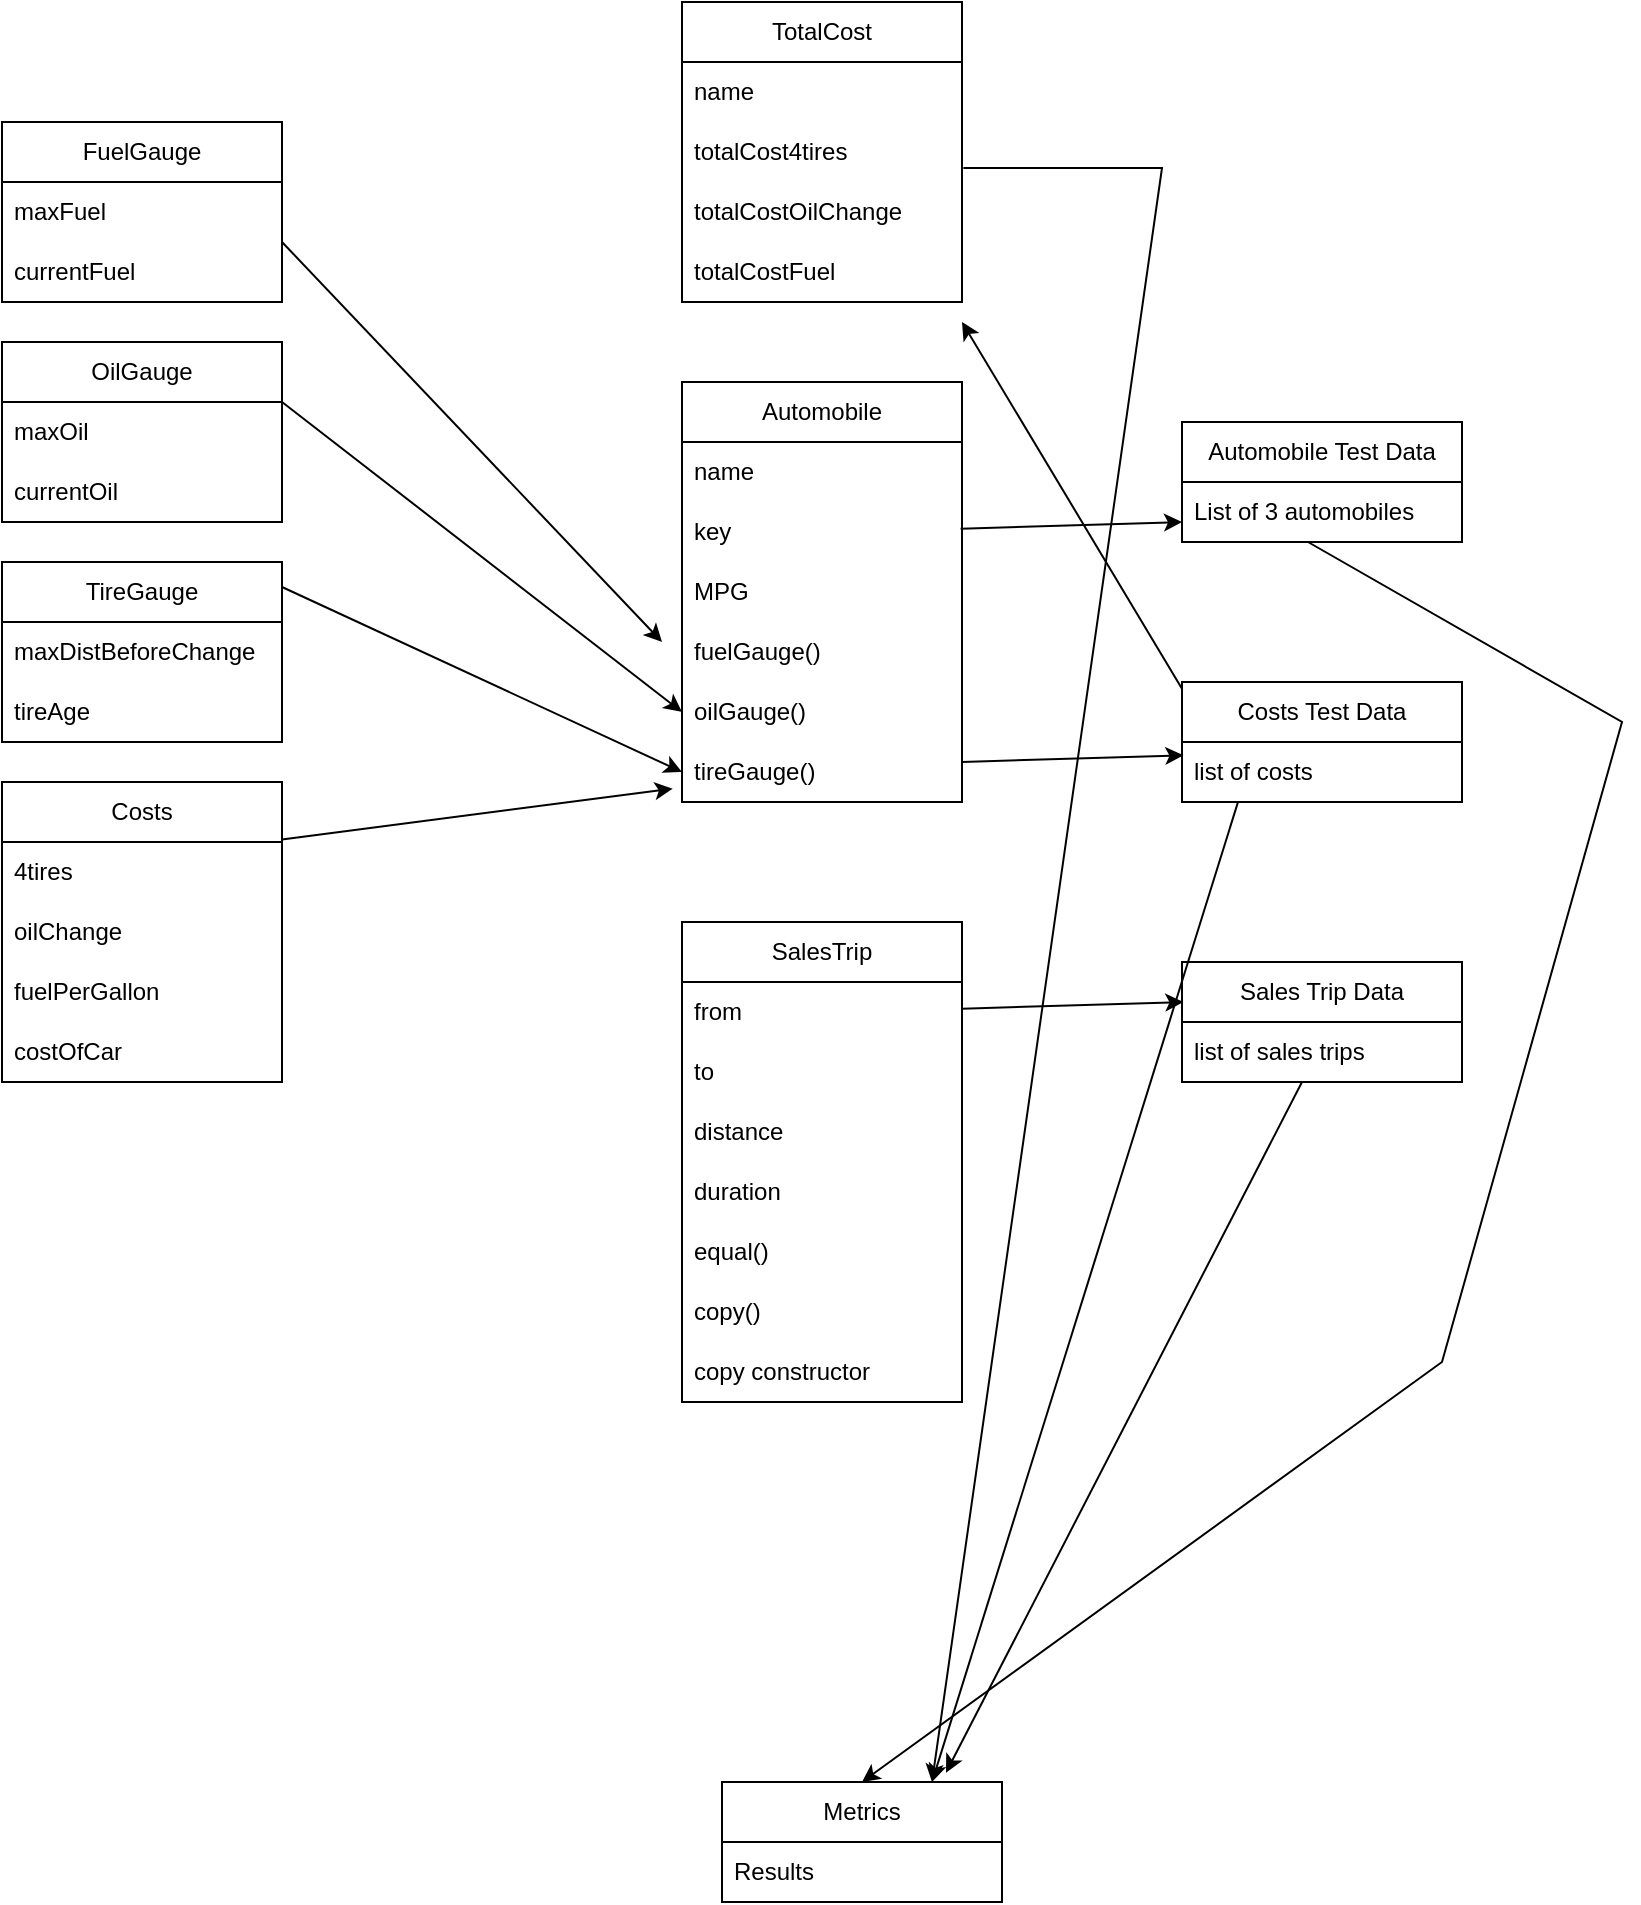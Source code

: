 <mxfile version="20.6.0" type="device"><diagram id="SNtLa17Cv2sFj6HSd0B5" name="Page-1"><mxGraphModel dx="2302" dy="2254" grid="1" gridSize="10" guides="1" tooltips="1" connect="1" arrows="1" fold="1" page="1" pageScale="1" pageWidth="850" pageHeight="1100" math="0" shadow="0"><root><mxCell id="0"/><mxCell id="1" parent="0"/><mxCell id="3JFwI7I0hGi6IiyvmcyA-1" value="FuelGauge" style="swimlane;fontStyle=0;childLayout=stackLayout;horizontal=1;startSize=30;horizontalStack=0;resizeParent=1;resizeParentMax=0;resizeLast=0;collapsible=1;marginBottom=0;whiteSpace=wrap;html=1;" vertex="1" parent="1"><mxGeometry x="30" y="30" width="140" height="90" as="geometry"/></mxCell><mxCell id="3JFwI7I0hGi6IiyvmcyA-2" value="maxFuel" style="text;strokeColor=none;fillColor=none;align=left;verticalAlign=middle;spacingLeft=4;spacingRight=4;overflow=hidden;points=[[0,0.5],[1,0.5]];portConstraint=eastwest;rotatable=0;whiteSpace=wrap;html=1;" vertex="1" parent="3JFwI7I0hGi6IiyvmcyA-1"><mxGeometry y="30" width="140" height="30" as="geometry"/></mxCell><mxCell id="3JFwI7I0hGi6IiyvmcyA-3" value="currentFuel" style="text;strokeColor=none;fillColor=none;align=left;verticalAlign=middle;spacingLeft=4;spacingRight=4;overflow=hidden;points=[[0,0.5],[1,0.5]];portConstraint=eastwest;rotatable=0;whiteSpace=wrap;html=1;" vertex="1" parent="3JFwI7I0hGi6IiyvmcyA-1"><mxGeometry y="60" width="140" height="30" as="geometry"/></mxCell><mxCell id="3JFwI7I0hGi6IiyvmcyA-5" value="OilGauge" style="swimlane;fontStyle=0;childLayout=stackLayout;horizontal=1;startSize=30;horizontalStack=0;resizeParent=1;resizeParentMax=0;resizeLast=0;collapsible=1;marginBottom=0;whiteSpace=wrap;html=1;" vertex="1" parent="1"><mxGeometry x="30" y="140" width="140" height="90" as="geometry"/></mxCell><mxCell id="3JFwI7I0hGi6IiyvmcyA-6" value="maxOil&lt;span style=&quot;white-space: pre;&quot;&gt;&#9;&lt;/span&gt;" style="text;strokeColor=none;fillColor=none;align=left;verticalAlign=middle;spacingLeft=4;spacingRight=4;overflow=hidden;points=[[0,0.5],[1,0.5]];portConstraint=eastwest;rotatable=0;whiteSpace=wrap;html=1;" vertex="1" parent="3JFwI7I0hGi6IiyvmcyA-5"><mxGeometry y="30" width="140" height="30" as="geometry"/></mxCell><mxCell id="3JFwI7I0hGi6IiyvmcyA-7" value="currentOil" style="text;strokeColor=none;fillColor=none;align=left;verticalAlign=middle;spacingLeft=4;spacingRight=4;overflow=hidden;points=[[0,0.5],[1,0.5]];portConstraint=eastwest;rotatable=0;whiteSpace=wrap;html=1;" vertex="1" parent="3JFwI7I0hGi6IiyvmcyA-5"><mxGeometry y="60" width="140" height="30" as="geometry"/></mxCell><mxCell id="3JFwI7I0hGi6IiyvmcyA-9" value="TireGauge" style="swimlane;fontStyle=0;childLayout=stackLayout;horizontal=1;startSize=30;horizontalStack=0;resizeParent=1;resizeParentMax=0;resizeLast=0;collapsible=1;marginBottom=0;whiteSpace=wrap;html=1;" vertex="1" parent="1"><mxGeometry x="30" y="250" width="140" height="90" as="geometry"/></mxCell><mxCell id="3JFwI7I0hGi6IiyvmcyA-10" value="maxDistBeforeChange" style="text;strokeColor=none;fillColor=none;align=left;verticalAlign=middle;spacingLeft=4;spacingRight=4;overflow=hidden;points=[[0,0.5],[1,0.5]];portConstraint=eastwest;rotatable=0;whiteSpace=wrap;html=1;" vertex="1" parent="3JFwI7I0hGi6IiyvmcyA-9"><mxGeometry y="30" width="140" height="30" as="geometry"/></mxCell><mxCell id="3JFwI7I0hGi6IiyvmcyA-12" value="tireAge" style="text;strokeColor=none;fillColor=none;align=left;verticalAlign=middle;spacingLeft=4;spacingRight=4;overflow=hidden;points=[[0,0.5],[1,0.5]];portConstraint=eastwest;rotatable=0;whiteSpace=wrap;html=1;" vertex="1" parent="3JFwI7I0hGi6IiyvmcyA-9"><mxGeometry y="60" width="140" height="30" as="geometry"/></mxCell><mxCell id="3JFwI7I0hGi6IiyvmcyA-13" value="Costs" style="swimlane;fontStyle=0;childLayout=stackLayout;horizontal=1;startSize=30;horizontalStack=0;resizeParent=1;resizeParentMax=0;resizeLast=0;collapsible=1;marginBottom=0;whiteSpace=wrap;html=1;" vertex="1" parent="1"><mxGeometry x="30" y="360" width="140" height="150" as="geometry"><mxRectangle x="30" y="480" width="70" height="30" as="alternateBounds"/></mxGeometry></mxCell><mxCell id="3JFwI7I0hGi6IiyvmcyA-14" value="4tires" style="text;strokeColor=none;fillColor=none;align=left;verticalAlign=middle;spacingLeft=4;spacingRight=4;overflow=hidden;points=[[0,0.5],[1,0.5]];portConstraint=eastwest;rotatable=0;whiteSpace=wrap;html=1;" vertex="1" parent="3JFwI7I0hGi6IiyvmcyA-13"><mxGeometry y="30" width="140" height="30" as="geometry"/></mxCell><mxCell id="3JFwI7I0hGi6IiyvmcyA-15" value="oilChange" style="text;strokeColor=none;fillColor=none;align=left;verticalAlign=middle;spacingLeft=4;spacingRight=4;overflow=hidden;points=[[0,0.5],[1,0.5]];portConstraint=eastwest;rotatable=0;whiteSpace=wrap;html=1;" vertex="1" parent="3JFwI7I0hGi6IiyvmcyA-13"><mxGeometry y="60" width="140" height="30" as="geometry"/></mxCell><mxCell id="3JFwI7I0hGi6IiyvmcyA-16" value="fuelPerGallon&lt;span style=&quot;white-space: pre;&quot;&gt;&#9;&lt;/span&gt;" style="text;strokeColor=none;fillColor=none;align=left;verticalAlign=middle;spacingLeft=4;spacingRight=4;overflow=hidden;points=[[0,0.5],[1,0.5]];portConstraint=eastwest;rotatable=0;whiteSpace=wrap;html=1;" vertex="1" parent="3JFwI7I0hGi6IiyvmcyA-13"><mxGeometry y="90" width="140" height="30" as="geometry"/></mxCell><mxCell id="3JFwI7I0hGi6IiyvmcyA-36" value="costOfCar&lt;br&gt;" style="text;strokeColor=none;fillColor=none;align=left;verticalAlign=middle;spacingLeft=4;spacingRight=4;overflow=hidden;points=[[0,0.5],[1,0.5]];portConstraint=eastwest;rotatable=0;whiteSpace=wrap;html=1;" vertex="1" parent="3JFwI7I0hGi6IiyvmcyA-13"><mxGeometry y="120" width="140" height="30" as="geometry"/></mxCell><mxCell id="3JFwI7I0hGi6IiyvmcyA-17" value="TotalCost" style="swimlane;fontStyle=0;childLayout=stackLayout;horizontal=1;startSize=30;horizontalStack=0;resizeParent=1;resizeParentMax=0;resizeLast=0;collapsible=1;marginBottom=0;whiteSpace=wrap;html=1;" vertex="1" parent="1"><mxGeometry x="370" y="-30" width="140" height="150" as="geometry"/></mxCell><mxCell id="3JFwI7I0hGi6IiyvmcyA-18" value="name" style="text;strokeColor=none;fillColor=none;align=left;verticalAlign=middle;spacingLeft=4;spacingRight=4;overflow=hidden;points=[[0,0.5],[1,0.5]];portConstraint=eastwest;rotatable=0;whiteSpace=wrap;html=1;" vertex="1" parent="3JFwI7I0hGi6IiyvmcyA-17"><mxGeometry y="30" width="140" height="30" as="geometry"/></mxCell><mxCell id="3JFwI7I0hGi6IiyvmcyA-19" value="totalCost4tires" style="text;strokeColor=none;fillColor=none;align=left;verticalAlign=middle;spacingLeft=4;spacingRight=4;overflow=hidden;points=[[0,0.5],[1,0.5]];portConstraint=eastwest;rotatable=0;whiteSpace=wrap;html=1;" vertex="1" parent="3JFwI7I0hGi6IiyvmcyA-17"><mxGeometry y="60" width="140" height="30" as="geometry"/></mxCell><mxCell id="3JFwI7I0hGi6IiyvmcyA-20" value="totalCostOilChange" style="text;strokeColor=none;fillColor=none;align=left;verticalAlign=middle;spacingLeft=4;spacingRight=4;overflow=hidden;points=[[0,0.5],[1,0.5]];portConstraint=eastwest;rotatable=0;whiteSpace=wrap;html=1;" vertex="1" parent="3JFwI7I0hGi6IiyvmcyA-17"><mxGeometry y="90" width="140" height="30" as="geometry"/></mxCell><mxCell id="3JFwI7I0hGi6IiyvmcyA-37" value="totalCostFuel" style="text;strokeColor=none;fillColor=none;align=left;verticalAlign=middle;spacingLeft=4;spacingRight=4;overflow=hidden;points=[[0,0.5],[1,0.5]];portConstraint=eastwest;rotatable=0;whiteSpace=wrap;html=1;" vertex="1" parent="3JFwI7I0hGi6IiyvmcyA-17"><mxGeometry y="120" width="140" height="30" as="geometry"/></mxCell><mxCell id="3JFwI7I0hGi6IiyvmcyA-21" value="Automobile" style="swimlane;fontStyle=0;childLayout=stackLayout;horizontal=1;startSize=30;horizontalStack=0;resizeParent=1;resizeParentMax=0;resizeLast=0;collapsible=1;marginBottom=0;whiteSpace=wrap;html=1;" vertex="1" parent="1"><mxGeometry x="370" y="160" width="140" height="210" as="geometry"/></mxCell><mxCell id="3JFwI7I0hGi6IiyvmcyA-22" value="name" style="text;strokeColor=none;fillColor=none;align=left;verticalAlign=middle;spacingLeft=4;spacingRight=4;overflow=hidden;points=[[0,0.5],[1,0.5]];portConstraint=eastwest;rotatable=0;whiteSpace=wrap;html=1;" vertex="1" parent="3JFwI7I0hGi6IiyvmcyA-21"><mxGeometry y="30" width="140" height="30" as="geometry"/></mxCell><mxCell id="3JFwI7I0hGi6IiyvmcyA-23" value="key" style="text;strokeColor=none;fillColor=none;align=left;verticalAlign=middle;spacingLeft=4;spacingRight=4;overflow=hidden;points=[[0,0.5],[1,0.5]];portConstraint=eastwest;rotatable=0;whiteSpace=wrap;html=1;" vertex="1" parent="3JFwI7I0hGi6IiyvmcyA-21"><mxGeometry y="60" width="140" height="30" as="geometry"/></mxCell><mxCell id="3JFwI7I0hGi6IiyvmcyA-24" value="MPG" style="text;strokeColor=none;fillColor=none;align=left;verticalAlign=middle;spacingLeft=4;spacingRight=4;overflow=hidden;points=[[0,0.5],[1,0.5]];portConstraint=eastwest;rotatable=0;whiteSpace=wrap;html=1;" vertex="1" parent="3JFwI7I0hGi6IiyvmcyA-21"><mxGeometry y="90" width="140" height="30" as="geometry"/></mxCell><mxCell id="3JFwI7I0hGi6IiyvmcyA-38" value="fuelGauge()" style="text;strokeColor=none;fillColor=none;align=left;verticalAlign=middle;spacingLeft=4;spacingRight=4;overflow=hidden;points=[[0,0.5],[1,0.5]];portConstraint=eastwest;rotatable=0;whiteSpace=wrap;html=1;" vertex="1" parent="3JFwI7I0hGi6IiyvmcyA-21"><mxGeometry y="120" width="140" height="30" as="geometry"/></mxCell><mxCell id="3JFwI7I0hGi6IiyvmcyA-39" value="oilGauge()" style="text;strokeColor=none;fillColor=none;align=left;verticalAlign=middle;spacingLeft=4;spacingRight=4;overflow=hidden;points=[[0,0.5],[1,0.5]];portConstraint=eastwest;rotatable=0;whiteSpace=wrap;html=1;" vertex="1" parent="3JFwI7I0hGi6IiyvmcyA-21"><mxGeometry y="150" width="140" height="30" as="geometry"/></mxCell><mxCell id="3JFwI7I0hGi6IiyvmcyA-40" value="tireGauge()" style="text;strokeColor=none;fillColor=none;align=left;verticalAlign=middle;spacingLeft=4;spacingRight=4;overflow=hidden;points=[[0,0.5],[1,0.5]];portConstraint=eastwest;rotatable=0;whiteSpace=wrap;html=1;" vertex="1" parent="3JFwI7I0hGi6IiyvmcyA-21"><mxGeometry y="180" width="140" height="30" as="geometry"/></mxCell><mxCell id="3JFwI7I0hGi6IiyvmcyA-25" value="SalesTrip" style="swimlane;fontStyle=0;childLayout=stackLayout;horizontal=1;startSize=30;horizontalStack=0;resizeParent=1;resizeParentMax=0;resizeLast=0;collapsible=1;marginBottom=0;whiteSpace=wrap;html=1;" vertex="1" parent="1"><mxGeometry x="370" y="430" width="140" height="240" as="geometry"/></mxCell><mxCell id="3JFwI7I0hGi6IiyvmcyA-26" value="from" style="text;strokeColor=none;fillColor=none;align=left;verticalAlign=middle;spacingLeft=4;spacingRight=4;overflow=hidden;points=[[0,0.5],[1,0.5]];portConstraint=eastwest;rotatable=0;whiteSpace=wrap;html=1;" vertex="1" parent="3JFwI7I0hGi6IiyvmcyA-25"><mxGeometry y="30" width="140" height="30" as="geometry"/></mxCell><mxCell id="3JFwI7I0hGi6IiyvmcyA-27" value="to" style="text;strokeColor=none;fillColor=none;align=left;verticalAlign=middle;spacingLeft=4;spacingRight=4;overflow=hidden;points=[[0,0.5],[1,0.5]];portConstraint=eastwest;rotatable=0;whiteSpace=wrap;html=1;" vertex="1" parent="3JFwI7I0hGi6IiyvmcyA-25"><mxGeometry y="60" width="140" height="30" as="geometry"/></mxCell><mxCell id="3JFwI7I0hGi6IiyvmcyA-28" value="distance" style="text;strokeColor=none;fillColor=none;align=left;verticalAlign=middle;spacingLeft=4;spacingRight=4;overflow=hidden;points=[[0,0.5],[1,0.5]];portConstraint=eastwest;rotatable=0;whiteSpace=wrap;html=1;" vertex="1" parent="3JFwI7I0hGi6IiyvmcyA-25"><mxGeometry y="90" width="140" height="30" as="geometry"/></mxCell><mxCell id="3JFwI7I0hGi6IiyvmcyA-41" value="duration" style="text;strokeColor=none;fillColor=none;align=left;verticalAlign=middle;spacingLeft=4;spacingRight=4;overflow=hidden;points=[[0,0.5],[1,0.5]];portConstraint=eastwest;rotatable=0;whiteSpace=wrap;html=1;" vertex="1" parent="3JFwI7I0hGi6IiyvmcyA-25"><mxGeometry y="120" width="140" height="30" as="geometry"/></mxCell><mxCell id="3JFwI7I0hGi6IiyvmcyA-42" value="equal()" style="text;strokeColor=none;fillColor=none;align=left;verticalAlign=middle;spacingLeft=4;spacingRight=4;overflow=hidden;points=[[0,0.5],[1,0.5]];portConstraint=eastwest;rotatable=0;whiteSpace=wrap;html=1;" vertex="1" parent="3JFwI7I0hGi6IiyvmcyA-25"><mxGeometry y="150" width="140" height="30" as="geometry"/></mxCell><mxCell id="3JFwI7I0hGi6IiyvmcyA-43" value="copy()" style="text;strokeColor=none;fillColor=none;align=left;verticalAlign=middle;spacingLeft=4;spacingRight=4;overflow=hidden;points=[[0,0.5],[1,0.5]];portConstraint=eastwest;rotatable=0;whiteSpace=wrap;html=1;" vertex="1" parent="3JFwI7I0hGi6IiyvmcyA-25"><mxGeometry y="180" width="140" height="30" as="geometry"/></mxCell><mxCell id="3JFwI7I0hGi6IiyvmcyA-44" value="copy constructor" style="text;strokeColor=none;fillColor=none;align=left;verticalAlign=middle;spacingLeft=4;spacingRight=4;overflow=hidden;points=[[0,0.5],[1,0.5]];portConstraint=eastwest;rotatable=0;whiteSpace=wrap;html=1;" vertex="1" parent="3JFwI7I0hGi6IiyvmcyA-25"><mxGeometry y="210" width="140" height="30" as="geometry"/></mxCell><mxCell id="3JFwI7I0hGi6IiyvmcyA-45" value="Automobile Test Data" style="swimlane;fontStyle=0;childLayout=stackLayout;horizontal=1;startSize=30;horizontalStack=0;resizeParent=1;resizeParentMax=0;resizeLast=0;collapsible=1;marginBottom=0;whiteSpace=wrap;html=1;" vertex="1" parent="1"><mxGeometry x="620" y="180" width="140" height="60" as="geometry"/></mxCell><mxCell id="3JFwI7I0hGi6IiyvmcyA-46" value="List of 3 automobiles" style="text;strokeColor=none;fillColor=none;align=left;verticalAlign=middle;spacingLeft=4;spacingRight=4;overflow=hidden;points=[[0,0.5],[1,0.5]];portConstraint=eastwest;rotatable=0;whiteSpace=wrap;html=1;" vertex="1" parent="3JFwI7I0hGi6IiyvmcyA-45"><mxGeometry y="30" width="140" height="30" as="geometry"/></mxCell><mxCell id="3JFwI7I0hGi6IiyvmcyA-49" value="Costs Test Data" style="swimlane;fontStyle=0;childLayout=stackLayout;horizontal=1;startSize=30;horizontalStack=0;resizeParent=1;resizeParentMax=0;resizeLast=0;collapsible=1;marginBottom=0;whiteSpace=wrap;html=1;" vertex="1" parent="1"><mxGeometry x="620" y="310" width="140" height="60" as="geometry"/></mxCell><mxCell id="3JFwI7I0hGi6IiyvmcyA-50" value="list of costs" style="text;strokeColor=none;fillColor=none;align=left;verticalAlign=middle;spacingLeft=4;spacingRight=4;overflow=hidden;points=[[0,0.5],[1,0.5]];portConstraint=eastwest;rotatable=0;whiteSpace=wrap;html=1;" vertex="1" parent="3JFwI7I0hGi6IiyvmcyA-49"><mxGeometry y="30" width="140" height="30" as="geometry"/></mxCell><mxCell id="3JFwI7I0hGi6IiyvmcyA-53" value="Sales Trip Data" style="swimlane;fontStyle=0;childLayout=stackLayout;horizontal=1;startSize=30;horizontalStack=0;resizeParent=1;resizeParentMax=0;resizeLast=0;collapsible=1;marginBottom=0;whiteSpace=wrap;html=1;" vertex="1" parent="1"><mxGeometry x="620" y="450" width="140" height="60" as="geometry"/></mxCell><mxCell id="3JFwI7I0hGi6IiyvmcyA-54" value="list of sales trips" style="text;strokeColor=none;fillColor=none;align=left;verticalAlign=middle;spacingLeft=4;spacingRight=4;overflow=hidden;points=[[0,0.5],[1,0.5]];portConstraint=eastwest;rotatable=0;whiteSpace=wrap;html=1;" vertex="1" parent="3JFwI7I0hGi6IiyvmcyA-53"><mxGeometry y="30" width="140" height="30" as="geometry"/></mxCell><mxCell id="3JFwI7I0hGi6IiyvmcyA-61" value="" style="endArrow=classic;html=1;rounded=0;" edge="1" parent="1"><mxGeometry width="50" height="50" relative="1" as="geometry"><mxPoint x="170" y="90" as="sourcePoint"/><mxPoint x="360" y="290" as="targetPoint"/></mxGeometry></mxCell><mxCell id="3JFwI7I0hGi6IiyvmcyA-62" value="" style="endArrow=classic;html=1;rounded=0;entryX=0;entryY=0.5;entryDx=0;entryDy=0;" edge="1" parent="1" target="3JFwI7I0hGi6IiyvmcyA-39"><mxGeometry width="50" height="50" relative="1" as="geometry"><mxPoint x="170" y="170" as="sourcePoint"/><mxPoint x="360" y="370" as="targetPoint"/></mxGeometry></mxCell><mxCell id="3JFwI7I0hGi6IiyvmcyA-63" value="" style="endArrow=classic;html=1;rounded=0;entryX=0;entryY=0.5;entryDx=0;entryDy=0;" edge="1" parent="1" target="3JFwI7I0hGi6IiyvmcyA-40"><mxGeometry width="50" height="50" relative="1" as="geometry"><mxPoint x="170" y="262.5" as="sourcePoint"/><mxPoint x="370" y="417.5" as="targetPoint"/></mxGeometry></mxCell><mxCell id="3JFwI7I0hGi6IiyvmcyA-64" value="" style="endArrow=classic;html=1;rounded=0;entryX=-0.033;entryY=0.778;entryDx=0;entryDy=0;entryPerimeter=0;" edge="1" parent="1" target="3JFwI7I0hGi6IiyvmcyA-40"><mxGeometry width="50" height="50" relative="1" as="geometry"><mxPoint x="170" y="388.75" as="sourcePoint"/><mxPoint x="370" y="481.25" as="targetPoint"/></mxGeometry></mxCell><mxCell id="3JFwI7I0hGi6IiyvmcyA-65" value="Metrics" style="swimlane;fontStyle=0;childLayout=stackLayout;horizontal=1;startSize=30;horizontalStack=0;resizeParent=1;resizeParentMax=0;resizeLast=0;collapsible=1;marginBottom=0;whiteSpace=wrap;html=1;" vertex="1" parent="1"><mxGeometry x="390" y="860" width="140" height="60" as="geometry"/></mxCell><mxCell id="3JFwI7I0hGi6IiyvmcyA-66" value="Results" style="text;strokeColor=none;fillColor=none;align=left;verticalAlign=middle;spacingLeft=4;spacingRight=4;overflow=hidden;points=[[0,0.5],[1,0.5]];portConstraint=eastwest;rotatable=0;whiteSpace=wrap;html=1;" vertex="1" parent="3JFwI7I0hGi6IiyvmcyA-65"><mxGeometry y="30" width="140" height="30" as="geometry"/></mxCell><mxCell id="3JFwI7I0hGi6IiyvmcyA-69" value="" style="endArrow=classic;html=1;rounded=0;entryX=0.005;entryY=0.222;entryDx=0;entryDy=0;entryPerimeter=0;" edge="1" parent="1" target="3JFwI7I0hGi6IiyvmcyA-50"><mxGeometry width="50" height="50" relative="1" as="geometry"><mxPoint x="510" y="350" as="sourcePoint"/><mxPoint x="560" y="300" as="targetPoint"/></mxGeometry></mxCell><mxCell id="3JFwI7I0hGi6IiyvmcyA-71" value="" style="endArrow=classic;html=1;rounded=0;" edge="1" parent="1"><mxGeometry width="50" height="50" relative="1" as="geometry"><mxPoint x="620" y="313.34" as="sourcePoint"/><mxPoint x="510" y="130" as="targetPoint"/></mxGeometry></mxCell><mxCell id="3JFwI7I0hGi6IiyvmcyA-72" value="" style="endArrow=classic;html=1;rounded=0;exitX=1.005;exitY=0.767;exitDx=0;exitDy=0;exitPerimeter=0;entryX=0.75;entryY=0;entryDx=0;entryDy=0;" edge="1" parent="1" source="3JFwI7I0hGi6IiyvmcyA-19" target="3JFwI7I0hGi6IiyvmcyA-65"><mxGeometry width="50" height="50" relative="1" as="geometry"><mxPoint x="530" y="93.34" as="sourcePoint"/><mxPoint x="535" y="850" as="targetPoint"/><Array as="points"><mxPoint x="610" y="53"/></Array></mxGeometry></mxCell><mxCell id="3JFwI7I0hGi6IiyvmcyA-73" value="" style="endArrow=classic;html=1;rounded=0;entryX=0.005;entryY=0.222;entryDx=0;entryDy=0;entryPerimeter=0;" edge="1" parent="1"><mxGeometry width="50" height="50" relative="1" as="geometry"><mxPoint x="510" y="473.34" as="sourcePoint"/><mxPoint x="620.7" y="470.0" as="targetPoint"/></mxGeometry></mxCell><mxCell id="3JFwI7I0hGi6IiyvmcyA-74" value="" style="endArrow=classic;html=1;rounded=0;entryX=0.8;entryY=-0.078;entryDx=0;entryDy=0;entryPerimeter=0;" edge="1" parent="1" target="3JFwI7I0hGi6IiyvmcyA-65"><mxGeometry width="50" height="50" relative="1" as="geometry"><mxPoint x="680" y="510.0" as="sourcePoint"/><mxPoint x="790.7" y="506.66" as="targetPoint"/></mxGeometry></mxCell><mxCell id="3JFwI7I0hGi6IiyvmcyA-75" value="" style="endArrow=classic;html=1;rounded=0;entryX=0.75;entryY=0;entryDx=0;entryDy=0;" edge="1" parent="1" target="3JFwI7I0hGi6IiyvmcyA-65"><mxGeometry width="50" height="50" relative="1" as="geometry"><mxPoint x="648" y="370" as="sourcePoint"/><mxPoint x="470" y="715.32" as="targetPoint"/></mxGeometry></mxCell><mxCell id="3JFwI7I0hGi6IiyvmcyA-76" value="" style="endArrow=classic;html=1;rounded=0;entryX=0.5;entryY=0;entryDx=0;entryDy=0;" edge="1" parent="1" target="3JFwI7I0hGi6IiyvmcyA-65"><mxGeometry width="50" height="50" relative="1" as="geometry"><mxPoint x="683" y="240" as="sourcePoint"/><mxPoint x="530" y="730" as="targetPoint"/><Array as="points"><mxPoint x="840" y="330"/><mxPoint x="750" y="650"/></Array></mxGeometry></mxCell><mxCell id="3JFwI7I0hGi6IiyvmcyA-77" value="" style="endArrow=classic;html=1;rounded=0;entryX=0.005;entryY=0.222;entryDx=0;entryDy=0;entryPerimeter=0;" edge="1" parent="1"><mxGeometry width="50" height="50" relative="1" as="geometry"><mxPoint x="509.3" y="233.34" as="sourcePoint"/><mxPoint x="620" y="230.0" as="targetPoint"/></mxGeometry></mxCell></root></mxGraphModel></diagram></mxfile>